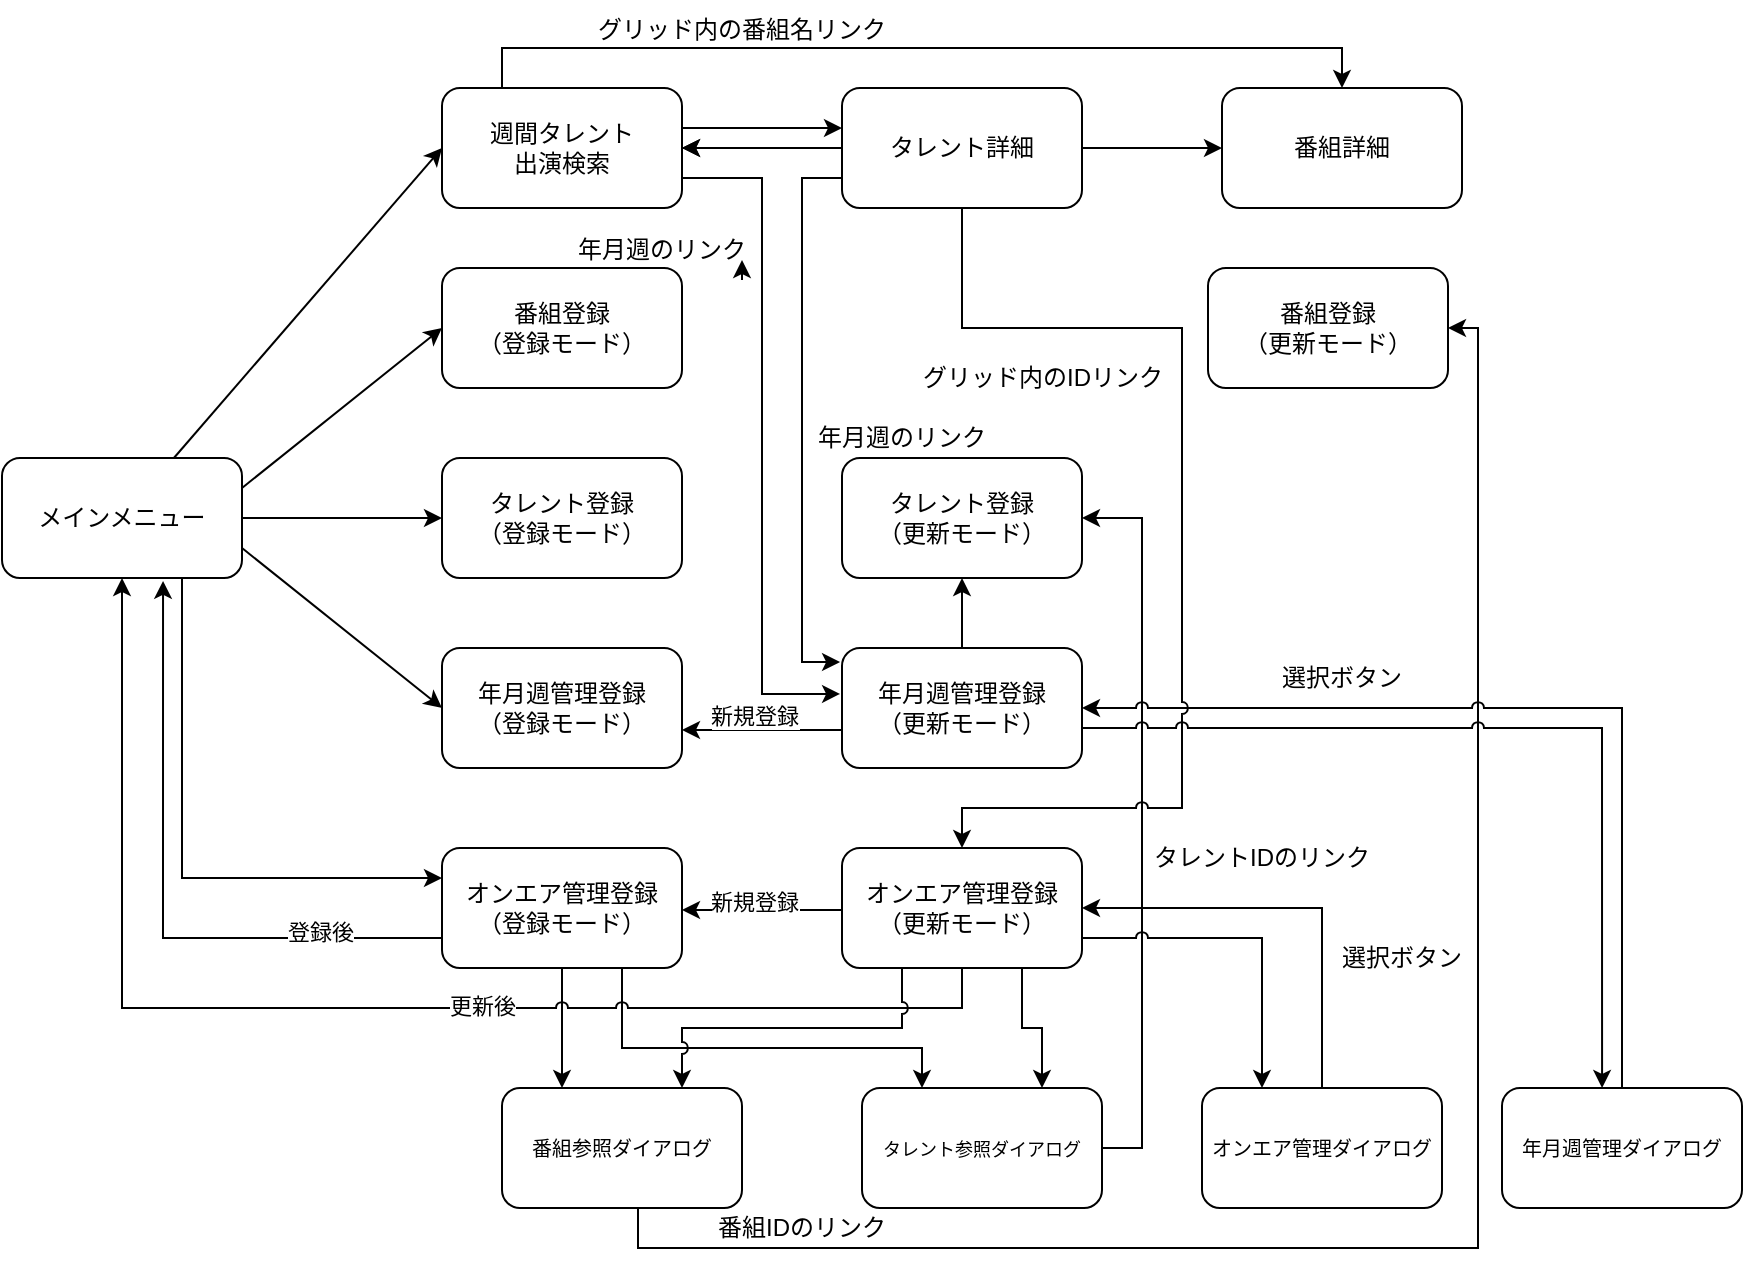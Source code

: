 <mxfile version="23.0.2" type="device">
  <diagram name="ページ1" id="zvf98qf_SSRaEjZchTyw">
    <mxGraphModel dx="954" dy="640" grid="1" gridSize="10" guides="1" tooltips="1" connect="1" arrows="1" fold="1" page="1" pageScale="1" pageWidth="980" pageHeight="690" math="0" shadow="0">
      <root>
        <mxCell id="0" />
        <mxCell id="1" parent="0" />
        <mxCell id="qzxhxwcTM5FMnMKrt8oi-31" style="edgeStyle=orthogonalEdgeStyle;rounded=0;orthogonalLoop=1;jettySize=auto;html=1;exitX=0.75;exitY=1;exitDx=0;exitDy=0;entryX=0;entryY=0.25;entryDx=0;entryDy=0;" parent="1" source="U-bykkuV9enDH--YNssu-1" target="U-bykkuV9enDH--YNssu-6" edge="1">
          <mxGeometry relative="1" as="geometry" />
        </mxCell>
        <mxCell id="U-bykkuV9enDH--YNssu-1" value="メインメニュー" style="rounded=1;whiteSpace=wrap;html=1;" parent="1" vertex="1">
          <mxGeometry x="50" y="285" width="120" height="60" as="geometry" />
        </mxCell>
        <mxCell id="qzxhxwcTM5FMnMKrt8oi-7" style="edgeStyle=orthogonalEdgeStyle;rounded=0;orthogonalLoop=1;jettySize=auto;html=1;exitX=0.25;exitY=0;exitDx=0;exitDy=0;entryX=0.5;entryY=0;entryDx=0;entryDy=0;jumpStyle=arc;" parent="1" source="U-bykkuV9enDH--YNssu-2" target="U-bykkuV9enDH--YNssu-20" edge="1">
          <mxGeometry relative="1" as="geometry" />
        </mxCell>
        <mxCell id="U-bykkuV9enDH--YNssu-2" value="週間タレント&lt;br&gt;出演検索" style="rounded=1;whiteSpace=wrap;html=1;" parent="1" vertex="1">
          <mxGeometry x="270" y="100" width="120" height="60" as="geometry" />
        </mxCell>
        <mxCell id="U-bykkuV9enDH--YNssu-3" value="番組登録&lt;br&gt;（登録モード）" style="rounded=1;whiteSpace=wrap;html=1;" parent="1" vertex="1">
          <mxGeometry x="270" y="190" width="120" height="60" as="geometry" />
        </mxCell>
        <mxCell id="U-bykkuV9enDH--YNssu-4" value="タレント登録&lt;br&gt;（登録モード）" style="rounded=1;whiteSpace=wrap;html=1;" parent="1" vertex="1">
          <mxGeometry x="270" y="285" width="120" height="60" as="geometry" />
        </mxCell>
        <mxCell id="U-bykkuV9enDH--YNssu-5" value="年月週管理登録&lt;br&gt;（登録モード）" style="rounded=1;whiteSpace=wrap;html=1;" parent="1" vertex="1">
          <mxGeometry x="270" y="380" width="120" height="60" as="geometry" />
        </mxCell>
        <mxCell id="qzxhxwcTM5FMnMKrt8oi-29" style="edgeStyle=orthogonalEdgeStyle;rounded=0;orthogonalLoop=1;jettySize=auto;html=1;exitX=0;exitY=0.75;exitDx=0;exitDy=0;entryX=0.671;entryY=1.024;entryDx=0;entryDy=0;entryPerimeter=0;" parent="1" source="U-bykkuV9enDH--YNssu-6" target="U-bykkuV9enDH--YNssu-1" edge="1">
          <mxGeometry relative="1" as="geometry" />
        </mxCell>
        <mxCell id="qzxhxwcTM5FMnMKrt8oi-30" value="登録後" style="edgeLabel;html=1;align=center;verticalAlign=middle;resizable=0;points=[];" parent="qzxhxwcTM5FMnMKrt8oi-29" vertex="1" connectable="0">
          <mxGeometry x="-0.619" y="-3" relative="1" as="geometry">
            <mxPoint x="-1" as="offset" />
          </mxGeometry>
        </mxCell>
        <mxCell id="ZybEKpNo64oL5CQTTbQx-10" style="edgeStyle=orthogonalEdgeStyle;rounded=0;orthogonalLoop=1;jettySize=auto;html=1;exitX=0.75;exitY=1;exitDx=0;exitDy=0;entryX=0.25;entryY=0;entryDx=0;entryDy=0;jumpStyle=arc;" edge="1" parent="1" source="U-bykkuV9enDH--YNssu-6" target="U-bykkuV9enDH--YNssu-9">
          <mxGeometry relative="1" as="geometry">
            <Array as="points">
              <mxPoint x="360" y="580" />
              <mxPoint x="510" y="580" />
            </Array>
          </mxGeometry>
        </mxCell>
        <mxCell id="ZybEKpNo64oL5CQTTbQx-11" style="edgeStyle=orthogonalEdgeStyle;rounded=0;orthogonalLoop=1;jettySize=auto;html=1;exitX=0.5;exitY=1;exitDx=0;exitDy=0;entryX=0.25;entryY=0;entryDx=0;entryDy=0;" edge="1" parent="1" source="U-bykkuV9enDH--YNssu-6" target="U-bykkuV9enDH--YNssu-10">
          <mxGeometry relative="1" as="geometry" />
        </mxCell>
        <mxCell id="U-bykkuV9enDH--YNssu-6" value="オンエア管理登録&lt;br&gt;（登録モード）" style="rounded=1;whiteSpace=wrap;html=1;" parent="1" vertex="1">
          <mxGeometry x="270" y="480" width="120" height="60" as="geometry" />
        </mxCell>
        <mxCell id="U-bykkuV9enDH--YNssu-8" value="" style="endArrow=classic;html=1;rounded=0;exitX=1;exitY=0.5;exitDx=0;exitDy=0;entryX=0;entryY=0.5;entryDx=0;entryDy=0;" parent="1" source="U-bykkuV9enDH--YNssu-1" target="U-bykkuV9enDH--YNssu-4" edge="1">
          <mxGeometry width="50" height="50" relative="1" as="geometry">
            <mxPoint x="360" y="310" as="sourcePoint" />
            <mxPoint x="410" y="260" as="targetPoint" />
          </mxGeometry>
        </mxCell>
        <mxCell id="ZybEKpNo64oL5CQTTbQx-8" style="edgeStyle=orthogonalEdgeStyle;rounded=0;orthogonalLoop=1;jettySize=auto;html=1;exitX=1;exitY=0.5;exitDx=0;exitDy=0;entryX=1;entryY=0.5;entryDx=0;entryDy=0;jumpStyle=arc;" edge="1" parent="1" source="U-bykkuV9enDH--YNssu-9" target="qzxhxwcTM5FMnMKrt8oi-2">
          <mxGeometry relative="1" as="geometry" />
        </mxCell>
        <mxCell id="U-bykkuV9enDH--YNssu-9" value="&lt;font style=&quot;font-size: 9px;&quot;&gt;タレント参照ダイアログ&lt;/font&gt;" style="rounded=1;whiteSpace=wrap;html=1;" parent="1" vertex="1">
          <mxGeometry x="480" y="600" width="120" height="60" as="geometry" />
        </mxCell>
        <mxCell id="ZybEKpNo64oL5CQTTbQx-6" style="edgeStyle=orthogonalEdgeStyle;rounded=0;orthogonalLoop=1;jettySize=auto;html=1;" edge="1" parent="1" target="qzxhxwcTM5FMnMKrt8oi-1">
          <mxGeometry relative="1" as="geometry">
            <mxPoint x="781" y="220" as="targetPoint" />
            <mxPoint x="368" y="660" as="sourcePoint" />
            <Array as="points">
              <mxPoint x="368" y="680" />
              <mxPoint x="788" y="680" />
              <mxPoint x="788" y="220" />
            </Array>
          </mxGeometry>
        </mxCell>
        <mxCell id="U-bykkuV9enDH--YNssu-10" value="&lt;font style=&quot;font-size: 10px;&quot;&gt;番組参照ダイアログ&lt;/font&gt;" style="rounded=1;whiteSpace=wrap;html=1;" parent="1" vertex="1">
          <mxGeometry x="300" y="600" width="120" height="60" as="geometry" />
        </mxCell>
        <mxCell id="U-bykkuV9enDH--YNssu-13" value="" style="endArrow=classic;html=1;rounded=0;entryX=0;entryY=0.5;entryDx=0;entryDy=0;" parent="1" source="U-bykkuV9enDH--YNssu-1" target="U-bykkuV9enDH--YNssu-2" edge="1">
          <mxGeometry width="50" height="50" relative="1" as="geometry">
            <mxPoint x="360" y="320" as="sourcePoint" />
            <mxPoint x="410" y="270" as="targetPoint" />
          </mxGeometry>
        </mxCell>
        <mxCell id="U-bykkuV9enDH--YNssu-14" value="" style="endArrow=classic;html=1;rounded=0;entryX=0;entryY=0.5;entryDx=0;entryDy=0;exitX=1;exitY=0.25;exitDx=0;exitDy=0;" parent="1" source="U-bykkuV9enDH--YNssu-1" target="U-bykkuV9enDH--YNssu-3" edge="1">
          <mxGeometry width="50" height="50" relative="1" as="geometry">
            <mxPoint x="146" y="295" as="sourcePoint" />
            <mxPoint x="280" y="140" as="targetPoint" />
          </mxGeometry>
        </mxCell>
        <mxCell id="U-bykkuV9enDH--YNssu-18" value="" style="endArrow=classic;html=1;rounded=0;entryX=0;entryY=0.5;entryDx=0;entryDy=0;exitX=1;exitY=0.75;exitDx=0;exitDy=0;" parent="1" source="U-bykkuV9enDH--YNssu-1" target="U-bykkuV9enDH--YNssu-5" edge="1">
          <mxGeometry width="50" height="50" relative="1" as="geometry">
            <mxPoint x="180" y="310" as="sourcePoint" />
            <mxPoint x="280" y="230" as="targetPoint" />
          </mxGeometry>
        </mxCell>
        <mxCell id="U-bykkuV9enDH--YNssu-20" value="番組詳細" style="rounded=1;whiteSpace=wrap;html=1;" parent="1" vertex="1">
          <mxGeometry x="660" y="100" width="120" height="60" as="geometry" />
        </mxCell>
        <mxCell id="U-bykkuV9enDH--YNssu-29" value="" style="edgeStyle=orthogonalEdgeStyle;rounded=0;orthogonalLoop=1;jettySize=auto;html=1;" parent="1" source="U-bykkuV9enDH--YNssu-21" target="U-bykkuV9enDH--YNssu-2" edge="1">
          <mxGeometry relative="1" as="geometry" />
        </mxCell>
        <mxCell id="U-bykkuV9enDH--YNssu-32" value="" style="edgeStyle=orthogonalEdgeStyle;rounded=0;orthogonalLoop=1;jettySize=auto;html=1;" parent="1" source="U-bykkuV9enDH--YNssu-21" target="U-bykkuV9enDH--YNssu-2" edge="1">
          <mxGeometry relative="1" as="geometry" />
        </mxCell>
        <mxCell id="U-bykkuV9enDH--YNssu-21" value="タレント詳細" style="rounded=1;whiteSpace=wrap;html=1;" parent="1" vertex="1">
          <mxGeometry x="470" y="100" width="120" height="60" as="geometry" />
        </mxCell>
        <mxCell id="U-bykkuV9enDH--YNssu-22" value="" style="endArrow=none;html=1;rounded=0;exitX=1;exitY=0.5;exitDx=0;exitDy=0;endFill=0;" parent="1" source="U-bykkuV9enDH--YNssu-2" edge="1">
          <mxGeometry width="50" height="50" relative="1" as="geometry">
            <mxPoint x="570" y="170" as="sourcePoint" />
            <mxPoint x="470" y="130" as="targetPoint" />
          </mxGeometry>
        </mxCell>
        <mxCell id="U-bykkuV9enDH--YNssu-23" value="" style="endArrow=classic;html=1;rounded=0;exitX=1;exitY=0.5;exitDx=0;exitDy=0;entryX=0;entryY=0.5;entryDx=0;entryDy=0;" parent="1" source="U-bykkuV9enDH--YNssu-21" target="U-bykkuV9enDH--YNssu-20" edge="1">
          <mxGeometry width="50" height="50" relative="1" as="geometry">
            <mxPoint x="400" y="140" as="sourcePoint" />
            <mxPoint x="480" y="140" as="targetPoint" />
          </mxGeometry>
        </mxCell>
        <mxCell id="U-bykkuV9enDH--YNssu-33" value="" style="endArrow=classic;html=1;rounded=0;exitX=1;exitY=0.5;exitDx=0;exitDy=0;" parent="1" edge="1">
          <mxGeometry width="50" height="50" relative="1" as="geometry">
            <mxPoint x="390" y="120" as="sourcePoint" />
            <mxPoint x="470" y="120" as="targetPoint" />
          </mxGeometry>
        </mxCell>
        <mxCell id="qzxhxwcTM5FMnMKrt8oi-1" value="番組登録&lt;br&gt;（更新モード）" style="rounded=1;whiteSpace=wrap;html=1;" parent="1" vertex="1">
          <mxGeometry x="653" y="190" width="120" height="60" as="geometry" />
        </mxCell>
        <mxCell id="qzxhxwcTM5FMnMKrt8oi-2" value="タレント登録&lt;br&gt;（更新モード）" style="rounded=1;whiteSpace=wrap;html=1;" parent="1" vertex="1">
          <mxGeometry x="470" y="285" width="120" height="60" as="geometry" />
        </mxCell>
        <mxCell id="qzxhxwcTM5FMnMKrt8oi-10" value="グリッド内の番組名リンク" style="text;html=1;strokeColor=none;fillColor=none;align=center;verticalAlign=middle;whiteSpace=wrap;rounded=0;" parent="1" vertex="1">
          <mxGeometry x="340" y="56" width="160" height="30" as="geometry" />
        </mxCell>
        <mxCell id="ZybEKpNo64oL5CQTTbQx-25" style="edgeStyle=orthogonalEdgeStyle;rounded=0;orthogonalLoop=1;jettySize=auto;html=1;exitX=0.5;exitY=0;exitDx=0;exitDy=0;entryX=1;entryY=0.5;entryDx=0;entryDy=0;" edge="1" parent="1" source="qzxhxwcTM5FMnMKrt8oi-12" target="qzxhxwcTM5FMnMKrt8oi-14">
          <mxGeometry relative="1" as="geometry" />
        </mxCell>
        <mxCell id="qzxhxwcTM5FMnMKrt8oi-12" value="&lt;font style=&quot;font-size: 10px;&quot;&gt;オンエア管理ダイアログ&lt;/font&gt;" style="rounded=1;whiteSpace=wrap;html=1;" parent="1" vertex="1">
          <mxGeometry x="650" y="600" width="120" height="60" as="geometry" />
        </mxCell>
        <mxCell id="qzxhxwcTM5FMnMKrt8oi-25" style="edgeStyle=orthogonalEdgeStyle;rounded=0;orthogonalLoop=1;jettySize=auto;html=1;exitX=0;exitY=0.75;exitDx=0;exitDy=0;entryX=1;entryY=0.75;entryDx=0;entryDy=0;" parent="1" edge="1">
          <mxGeometry relative="1" as="geometry">
            <mxPoint x="470" y="511" as="sourcePoint" />
            <mxPoint x="390" y="511" as="targetPoint" />
          </mxGeometry>
        </mxCell>
        <mxCell id="qzxhxwcTM5FMnMKrt8oi-26" value="新規登録" style="edgeLabel;html=1;align=center;verticalAlign=middle;resizable=0;points=[];" parent="qzxhxwcTM5FMnMKrt8oi-25" vertex="1" connectable="0">
          <mxGeometry x="0.069" y="-4" relative="1" as="geometry">
            <mxPoint x="-1" as="offset" />
          </mxGeometry>
        </mxCell>
        <mxCell id="qzxhxwcTM5FMnMKrt8oi-27" style="edgeStyle=orthogonalEdgeStyle;rounded=0;orthogonalLoop=1;jettySize=auto;html=1;exitX=0.5;exitY=1;exitDx=0;exitDy=0;entryX=0.5;entryY=1;entryDx=0;entryDy=0;jumpStyle=arc;" parent="1" source="qzxhxwcTM5FMnMKrt8oi-14" target="U-bykkuV9enDH--YNssu-1" edge="1">
          <mxGeometry relative="1" as="geometry" />
        </mxCell>
        <mxCell id="qzxhxwcTM5FMnMKrt8oi-28" value="更新後" style="edgeLabel;html=1;align=center;verticalAlign=middle;resizable=0;points=[];" parent="qzxhxwcTM5FMnMKrt8oi-27" vertex="1" connectable="0">
          <mxGeometry x="-0.418" y="-1" relative="1" as="geometry">
            <mxPoint x="-70" as="offset" />
          </mxGeometry>
        </mxCell>
        <mxCell id="ZybEKpNo64oL5CQTTbQx-9" style="edgeStyle=orthogonalEdgeStyle;rounded=0;orthogonalLoop=1;jettySize=auto;html=1;exitX=0.75;exitY=1;exitDx=0;exitDy=0;entryX=0.75;entryY=0;entryDx=0;entryDy=0;" edge="1" parent="1" source="qzxhxwcTM5FMnMKrt8oi-14" target="U-bykkuV9enDH--YNssu-9">
          <mxGeometry relative="1" as="geometry" />
        </mxCell>
        <mxCell id="ZybEKpNo64oL5CQTTbQx-12" style="edgeStyle=orthogonalEdgeStyle;rounded=0;orthogonalLoop=1;jettySize=auto;html=1;exitX=0.25;exitY=1;exitDx=0;exitDy=0;entryX=0.75;entryY=0;entryDx=0;entryDy=0;jumpStyle=arc;" edge="1" parent="1" source="qzxhxwcTM5FMnMKrt8oi-14" target="U-bykkuV9enDH--YNssu-10">
          <mxGeometry relative="1" as="geometry" />
        </mxCell>
        <mxCell id="qzxhxwcTM5FMnMKrt8oi-14" value="オンエア管理登録&lt;br&gt;（更新モード）" style="rounded=1;whiteSpace=wrap;html=1;" parent="1" vertex="1">
          <mxGeometry x="470" y="480" width="120" height="60" as="geometry" />
        </mxCell>
        <mxCell id="ZybEKpNo64oL5CQTTbQx-16" value="" style="edgeStyle=orthogonalEdgeStyle;rounded=0;orthogonalLoop=1;jettySize=auto;html=1;" edge="1" parent="1" source="qzxhxwcTM5FMnMKrt8oi-46" target="qzxhxwcTM5FMnMKrt8oi-2">
          <mxGeometry relative="1" as="geometry" />
        </mxCell>
        <mxCell id="qzxhxwcTM5FMnMKrt8oi-46" value="年月週管理登録&lt;br&gt;（更新モード）" style="rounded=1;whiteSpace=wrap;html=1;" parent="1" vertex="1">
          <mxGeometry x="470" y="380" width="120" height="60" as="geometry" />
        </mxCell>
        <mxCell id="qzxhxwcTM5FMnMKrt8oi-49" style="edgeStyle=orthogonalEdgeStyle;rounded=0;orthogonalLoop=1;jettySize=auto;html=1;exitX=0;exitY=0.75;exitDx=0;exitDy=0;" parent="1" edge="1">
          <mxGeometry relative="1" as="geometry">
            <mxPoint x="470" y="421" as="sourcePoint" />
            <mxPoint x="390" y="421" as="targetPoint" />
          </mxGeometry>
        </mxCell>
        <mxCell id="qzxhxwcTM5FMnMKrt8oi-50" value="新規登録" style="edgeLabel;html=1;align=center;verticalAlign=middle;resizable=0;points=[];" parent="qzxhxwcTM5FMnMKrt8oi-49" vertex="1" connectable="0">
          <mxGeometry x="0.069" y="-4" relative="1" as="geometry">
            <mxPoint x="-1" y="-3" as="offset" />
          </mxGeometry>
        </mxCell>
        <mxCell id="qzxhxwcTM5FMnMKrt8oi-52" style="edgeStyle=orthogonalEdgeStyle;rounded=0;orthogonalLoop=1;jettySize=auto;html=1;exitX=0.5;exitY=0;exitDx=0;exitDy=0;entryX=1;entryY=0.5;entryDx=0;entryDy=0;strokeColor=default;jumpStyle=arc;targetPerimeterSpacing=0;endArrow=classic;endFill=1;" parent="1" source="qzxhxwcTM5FMnMKrt8oi-51" target="qzxhxwcTM5FMnMKrt8oi-46" edge="1">
          <mxGeometry relative="1" as="geometry" />
        </mxCell>
        <mxCell id="qzxhxwcTM5FMnMKrt8oi-51" value="&lt;font style=&quot;font-size: 10px;&quot;&gt;年月週管理ダイアログ&lt;/font&gt;" style="rounded=1;whiteSpace=wrap;html=1;" parent="1" vertex="1">
          <mxGeometry x="800" y="600" width="120" height="60" as="geometry" />
        </mxCell>
        <mxCell id="D6Cyn6_mF9IFuaK-eNO6-2" style="edgeStyle=orthogonalEdgeStyle;rounded=0;orthogonalLoop=1;jettySize=auto;html=1;entryX=0.5;entryY=0;entryDx=0;entryDy=0;exitX=0.5;exitY=1;exitDx=0;exitDy=0;jumpStyle=arc;" parent="1" source="U-bykkuV9enDH--YNssu-21" target="qzxhxwcTM5FMnMKrt8oi-14" edge="1">
          <mxGeometry relative="1" as="geometry">
            <mxPoint x="510" y="210" as="sourcePoint" />
            <mxPoint x="600" y="420" as="targetPoint" />
            <Array as="points">
              <mxPoint x="530" y="220" />
              <mxPoint x="640" y="220" />
              <mxPoint x="640" y="460" />
              <mxPoint x="530" y="460" />
            </Array>
          </mxGeometry>
        </mxCell>
        <mxCell id="D6Cyn6_mF9IFuaK-eNO6-3" value="グリッド内のIDリンク" style="text;html=1;align=center;verticalAlign=middle;resizable=0;points=[];autosize=1;strokeColor=none;fillColor=none;" parent="1" vertex="1">
          <mxGeometry x="500" y="230" width="140" height="30" as="geometry" />
        </mxCell>
        <mxCell id="D6Cyn6_mF9IFuaK-eNO6-10" value="年月週のリンク" style="text;html=1;strokeColor=none;fillColor=none;align=center;verticalAlign=middle;whiteSpace=wrap;rounded=0;" parent="1" vertex="1">
          <mxGeometry x="300" y="166" width="160" height="30" as="geometry" />
        </mxCell>
        <mxCell id="D6Cyn6_mF9IFuaK-eNO6-11" style="edgeStyle=orthogonalEdgeStyle;rounded=0;orthogonalLoop=1;jettySize=auto;html=1;exitX=0.75;exitY=1;exitDx=0;exitDy=0;entryX=0.75;entryY=0.667;entryDx=0;entryDy=0;entryPerimeter=0;" parent="1" source="D6Cyn6_mF9IFuaK-eNO6-10" target="D6Cyn6_mF9IFuaK-eNO6-10" edge="1">
          <mxGeometry relative="1" as="geometry" />
        </mxCell>
        <mxCell id="ZybEKpNo64oL5CQTTbQx-1" style="edgeStyle=orthogonalEdgeStyle;rounded=0;orthogonalLoop=1;jettySize=auto;html=1;exitX=1;exitY=0.75;exitDx=0;exitDy=0;strokeColor=default;jumpStyle=arc;targetPerimeterSpacing=0;endArrow=classic;endFill=1;entryX=0.417;entryY=0;entryDx=0;entryDy=0;entryPerimeter=0;" edge="1" parent="1" source="qzxhxwcTM5FMnMKrt8oi-46" target="qzxhxwcTM5FMnMKrt8oi-51">
          <mxGeometry relative="1" as="geometry">
            <mxPoint x="910" y="500" as="sourcePoint" />
            <mxPoint x="820" y="540" as="targetPoint" />
            <Array as="points">
              <mxPoint x="590" y="420" />
              <mxPoint x="850" y="420" />
            </Array>
          </mxGeometry>
        </mxCell>
        <mxCell id="ZybEKpNo64oL5CQTTbQx-2" style="edgeStyle=orthogonalEdgeStyle;rounded=0;orthogonalLoop=1;jettySize=auto;html=1;entryX=0.25;entryY=0;entryDx=0;entryDy=0;exitX=1;exitY=0.75;exitDx=0;exitDy=0;jumpStyle=arc;" edge="1" parent="1" source="qzxhxwcTM5FMnMKrt8oi-14" target="qzxhxwcTM5FMnMKrt8oi-12">
          <mxGeometry relative="1" as="geometry">
            <mxPoint x="600" y="530" as="sourcePoint" />
            <mxPoint x="755.96" y="630" as="targetPoint" />
            <Array as="points">
              <mxPoint x="680" y="525" />
            </Array>
          </mxGeometry>
        </mxCell>
        <mxCell id="ZybEKpNo64oL5CQTTbQx-18" style="edgeStyle=orthogonalEdgeStyle;rounded=0;orthogonalLoop=1;jettySize=auto;html=1;exitX=0;exitY=0.75;exitDx=0;exitDy=0;entryX=-0.008;entryY=0.117;entryDx=0;entryDy=0;entryPerimeter=0;" edge="1" parent="1" source="U-bykkuV9enDH--YNssu-21" target="qzxhxwcTM5FMnMKrt8oi-46">
          <mxGeometry relative="1" as="geometry" />
        </mxCell>
        <mxCell id="ZybEKpNo64oL5CQTTbQx-19" style="edgeStyle=orthogonalEdgeStyle;rounded=0;orthogonalLoop=1;jettySize=auto;html=1;exitX=1;exitY=0.75;exitDx=0;exitDy=0;entryX=-0.008;entryY=0.383;entryDx=0;entryDy=0;entryPerimeter=0;" edge="1" parent="1" source="U-bykkuV9enDH--YNssu-2" target="qzxhxwcTM5FMnMKrt8oi-46">
          <mxGeometry relative="1" as="geometry" />
        </mxCell>
        <mxCell id="ZybEKpNo64oL5CQTTbQx-20" value="年月週のリンク" style="text;html=1;strokeColor=none;fillColor=none;align=center;verticalAlign=middle;whiteSpace=wrap;rounded=0;" vertex="1" parent="1">
          <mxGeometry x="420" y="260" width="160" height="30" as="geometry" />
        </mxCell>
        <mxCell id="ZybEKpNo64oL5CQTTbQx-21" value="番組IDのリンク" style="text;html=1;strokeColor=none;fillColor=none;align=center;verticalAlign=middle;whiteSpace=wrap;rounded=0;" vertex="1" parent="1">
          <mxGeometry x="370" y="655" width="160" height="30" as="geometry" />
        </mxCell>
        <mxCell id="ZybEKpNo64oL5CQTTbQx-22" value="タレントIDのリンク" style="text;html=1;strokeColor=none;fillColor=none;align=center;verticalAlign=middle;whiteSpace=wrap;rounded=0;" vertex="1" parent="1">
          <mxGeometry x="600" y="470" width="160" height="30" as="geometry" />
        </mxCell>
        <mxCell id="ZybEKpNo64oL5CQTTbQx-23" value="選択ボタン" style="text;html=1;strokeColor=none;fillColor=none;align=center;verticalAlign=middle;whiteSpace=wrap;rounded=0;" vertex="1" parent="1">
          <mxGeometry x="670" y="520" width="160" height="30" as="geometry" />
        </mxCell>
        <mxCell id="ZybEKpNo64oL5CQTTbQx-24" value="選択ボタン" style="text;html=1;strokeColor=none;fillColor=none;align=center;verticalAlign=middle;whiteSpace=wrap;rounded=0;" vertex="1" parent="1">
          <mxGeometry x="640" y="380" width="160" height="30" as="geometry" />
        </mxCell>
      </root>
    </mxGraphModel>
  </diagram>
</mxfile>
